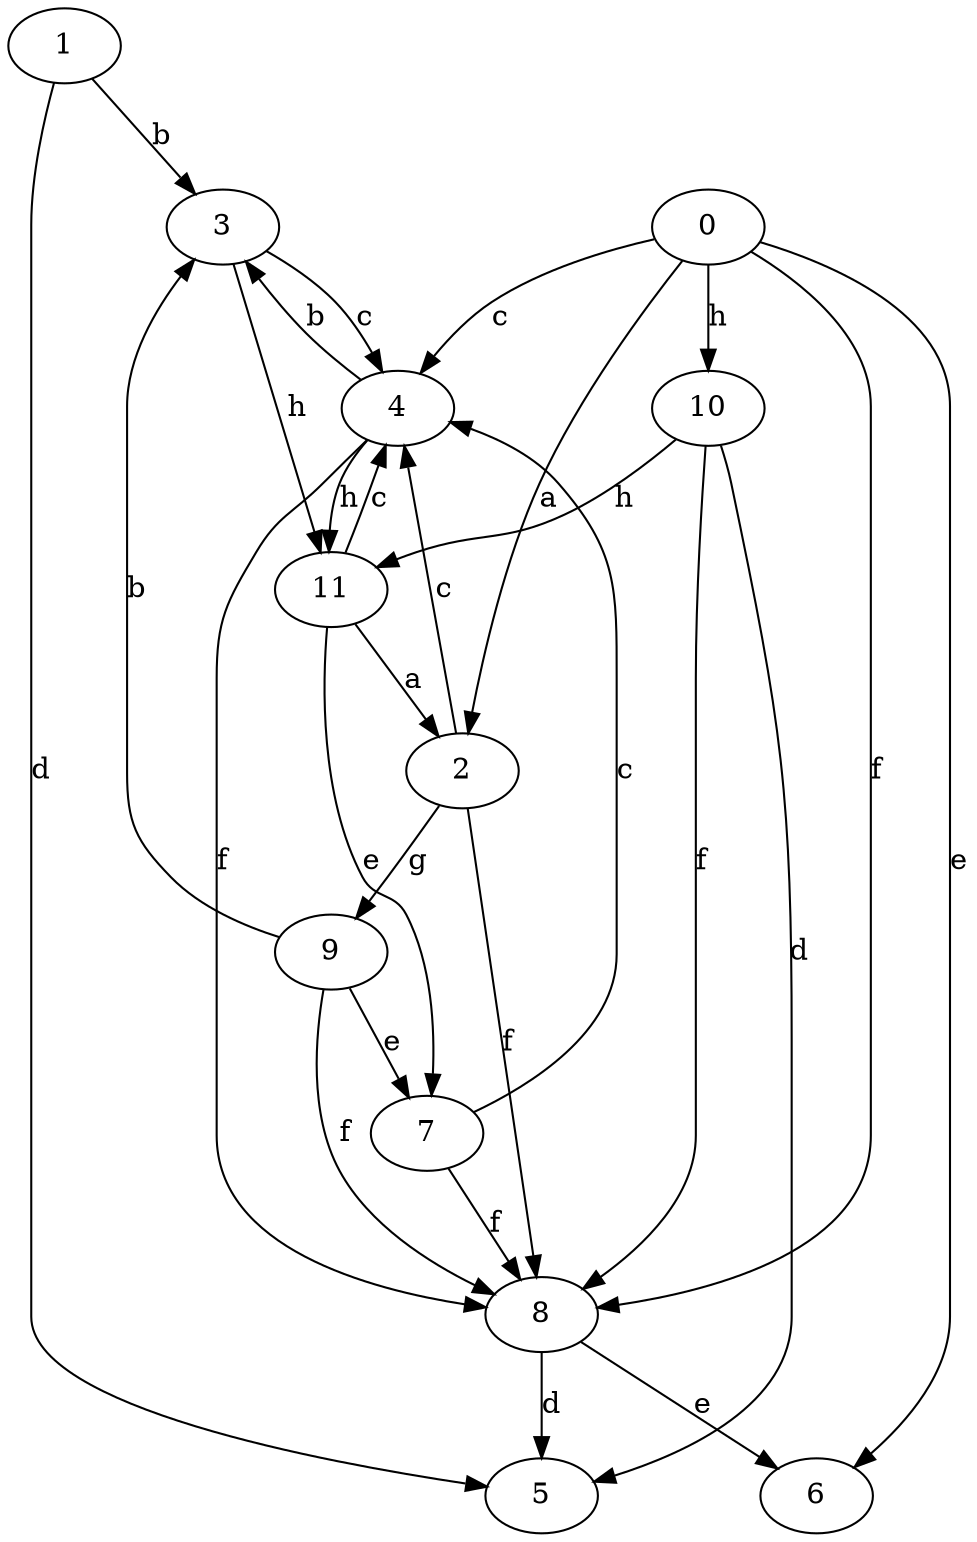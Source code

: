 strict digraph  {
1;
0;
2;
3;
4;
5;
6;
7;
8;
9;
10;
11;
1 -> 3  [label=b];
1 -> 5  [label=d];
0 -> 2  [label=a];
0 -> 4  [label=c];
0 -> 6  [label=e];
0 -> 8  [label=f];
0 -> 10  [label=h];
2 -> 4  [label=c];
2 -> 8  [label=f];
2 -> 9  [label=g];
3 -> 4  [label=c];
3 -> 11  [label=h];
4 -> 3  [label=b];
4 -> 8  [label=f];
4 -> 11  [label=h];
7 -> 4  [label=c];
7 -> 8  [label=f];
8 -> 5  [label=d];
8 -> 6  [label=e];
9 -> 3  [label=b];
9 -> 7  [label=e];
9 -> 8  [label=f];
10 -> 5  [label=d];
10 -> 8  [label=f];
10 -> 11  [label=h];
11 -> 2  [label=a];
11 -> 4  [label=c];
11 -> 7  [label=e];
}
